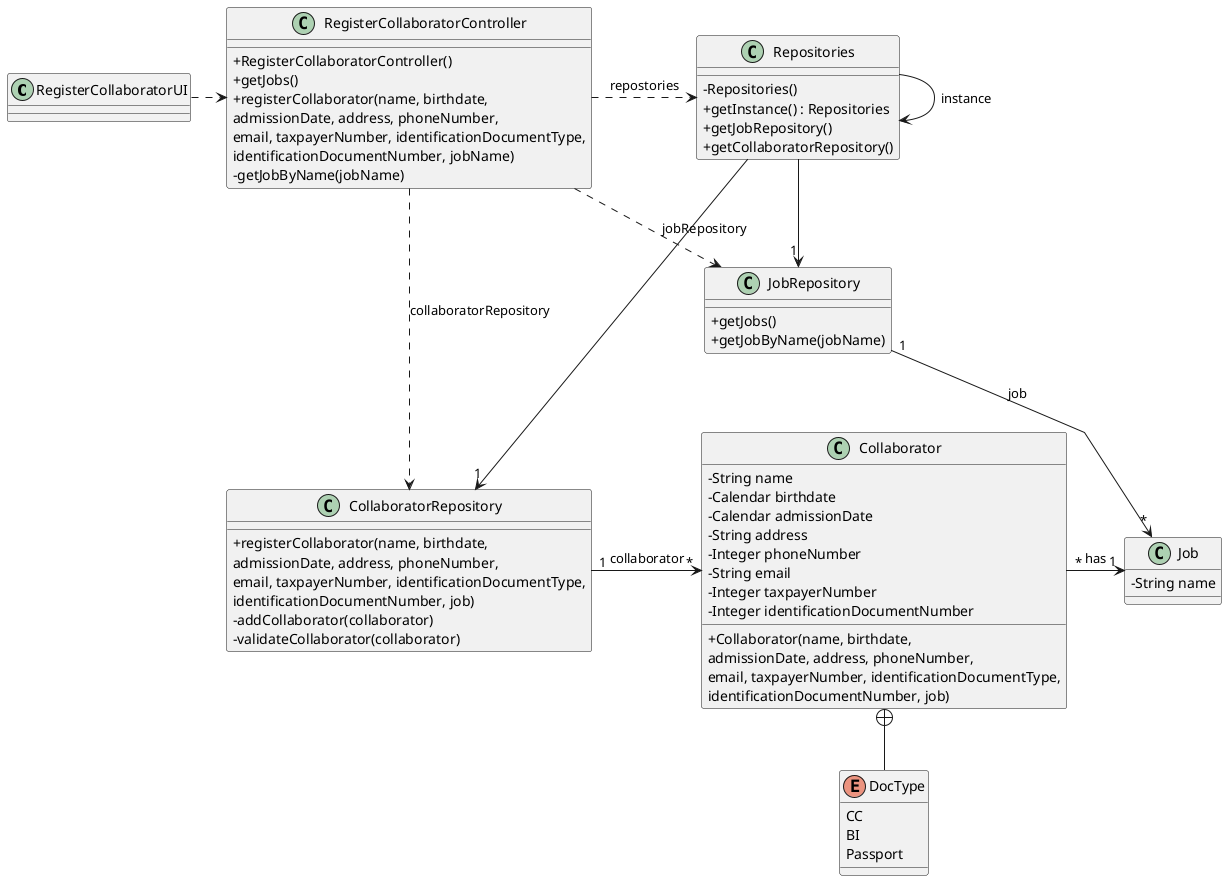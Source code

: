 @startuml
'skinparam monochrome true
skinparam packageStyle rectangle
skinparam shadowing false
skinparam linetype polyline
'skinparam linetype orto

skinparam classAttributeIconSize 0

'left to right direction

class RegisterCollaboratorUI
{

}

class RegisterCollaboratorController
{
    + RegisterCollaboratorController()
    + getJobs()
    + registerCollaborator(name, birthdate,\nadmissionDate, address, phoneNumber,\nemail, taxpayerNumber, identificationDocumentType,\nidentificationDocumentNumber, jobName)
    - getJobByName(jobName)
}
'###############################################
'Confirmar o pq do construtor ter os repositórios no exemplo
'###############################################

class Repositories
{
    - Repositories()
    + getInstance() : Repositories
    + getJobRepository()
    + getCollaboratorRepository()
}

class JobRepository
{
    + getJobs()
    + getJobByName(jobName)
}

class CollaboratorRepository
{
    + registerCollaborator(name, birthdate,\nadmissionDate, address, phoneNumber,\nemail, taxpayerNumber, identificationDocumentType,\nidentificationDocumentNumber, job)
    - addCollaborator(collaborator)
    - validateCollaborator(collaborator)
}

class Collaborator
{
    - String name
    - Calendar birthdate
    - Calendar admissionDate
    - String address
    - Integer phoneNumber
    - String email
    - Integer taxpayerNumber
    - Integer identificationDocumentNumber
    + Collaborator(name, birthdate,\nadmissionDate, address, phoneNumber,\nemail, taxpayerNumber, identificationDocumentType,\nidentificationDocumentNumber, job)
}

enum DocType
{
    CC
    BI
    Passport
}

class Job
{
    - String name
}

Collaborator +-- DocType

Repositories -> Repositories : instance

RegisterCollaboratorUI .> RegisterCollaboratorController

RegisterCollaboratorController .> Repositories : repostories
RegisterCollaboratorController ..> JobRepository : jobRepository
RegisterCollaboratorController ..> CollaboratorRepository : collaboratorRepository

Repositories --> "1" JobRepository
Repositories ---> "1" CollaboratorRepository

JobRepository "1" -> "*" Job : job
CollaboratorRepository "1" -> "*" Collaborator : collaborator

Collaborator "*" -> "1" Job : has


@enduml